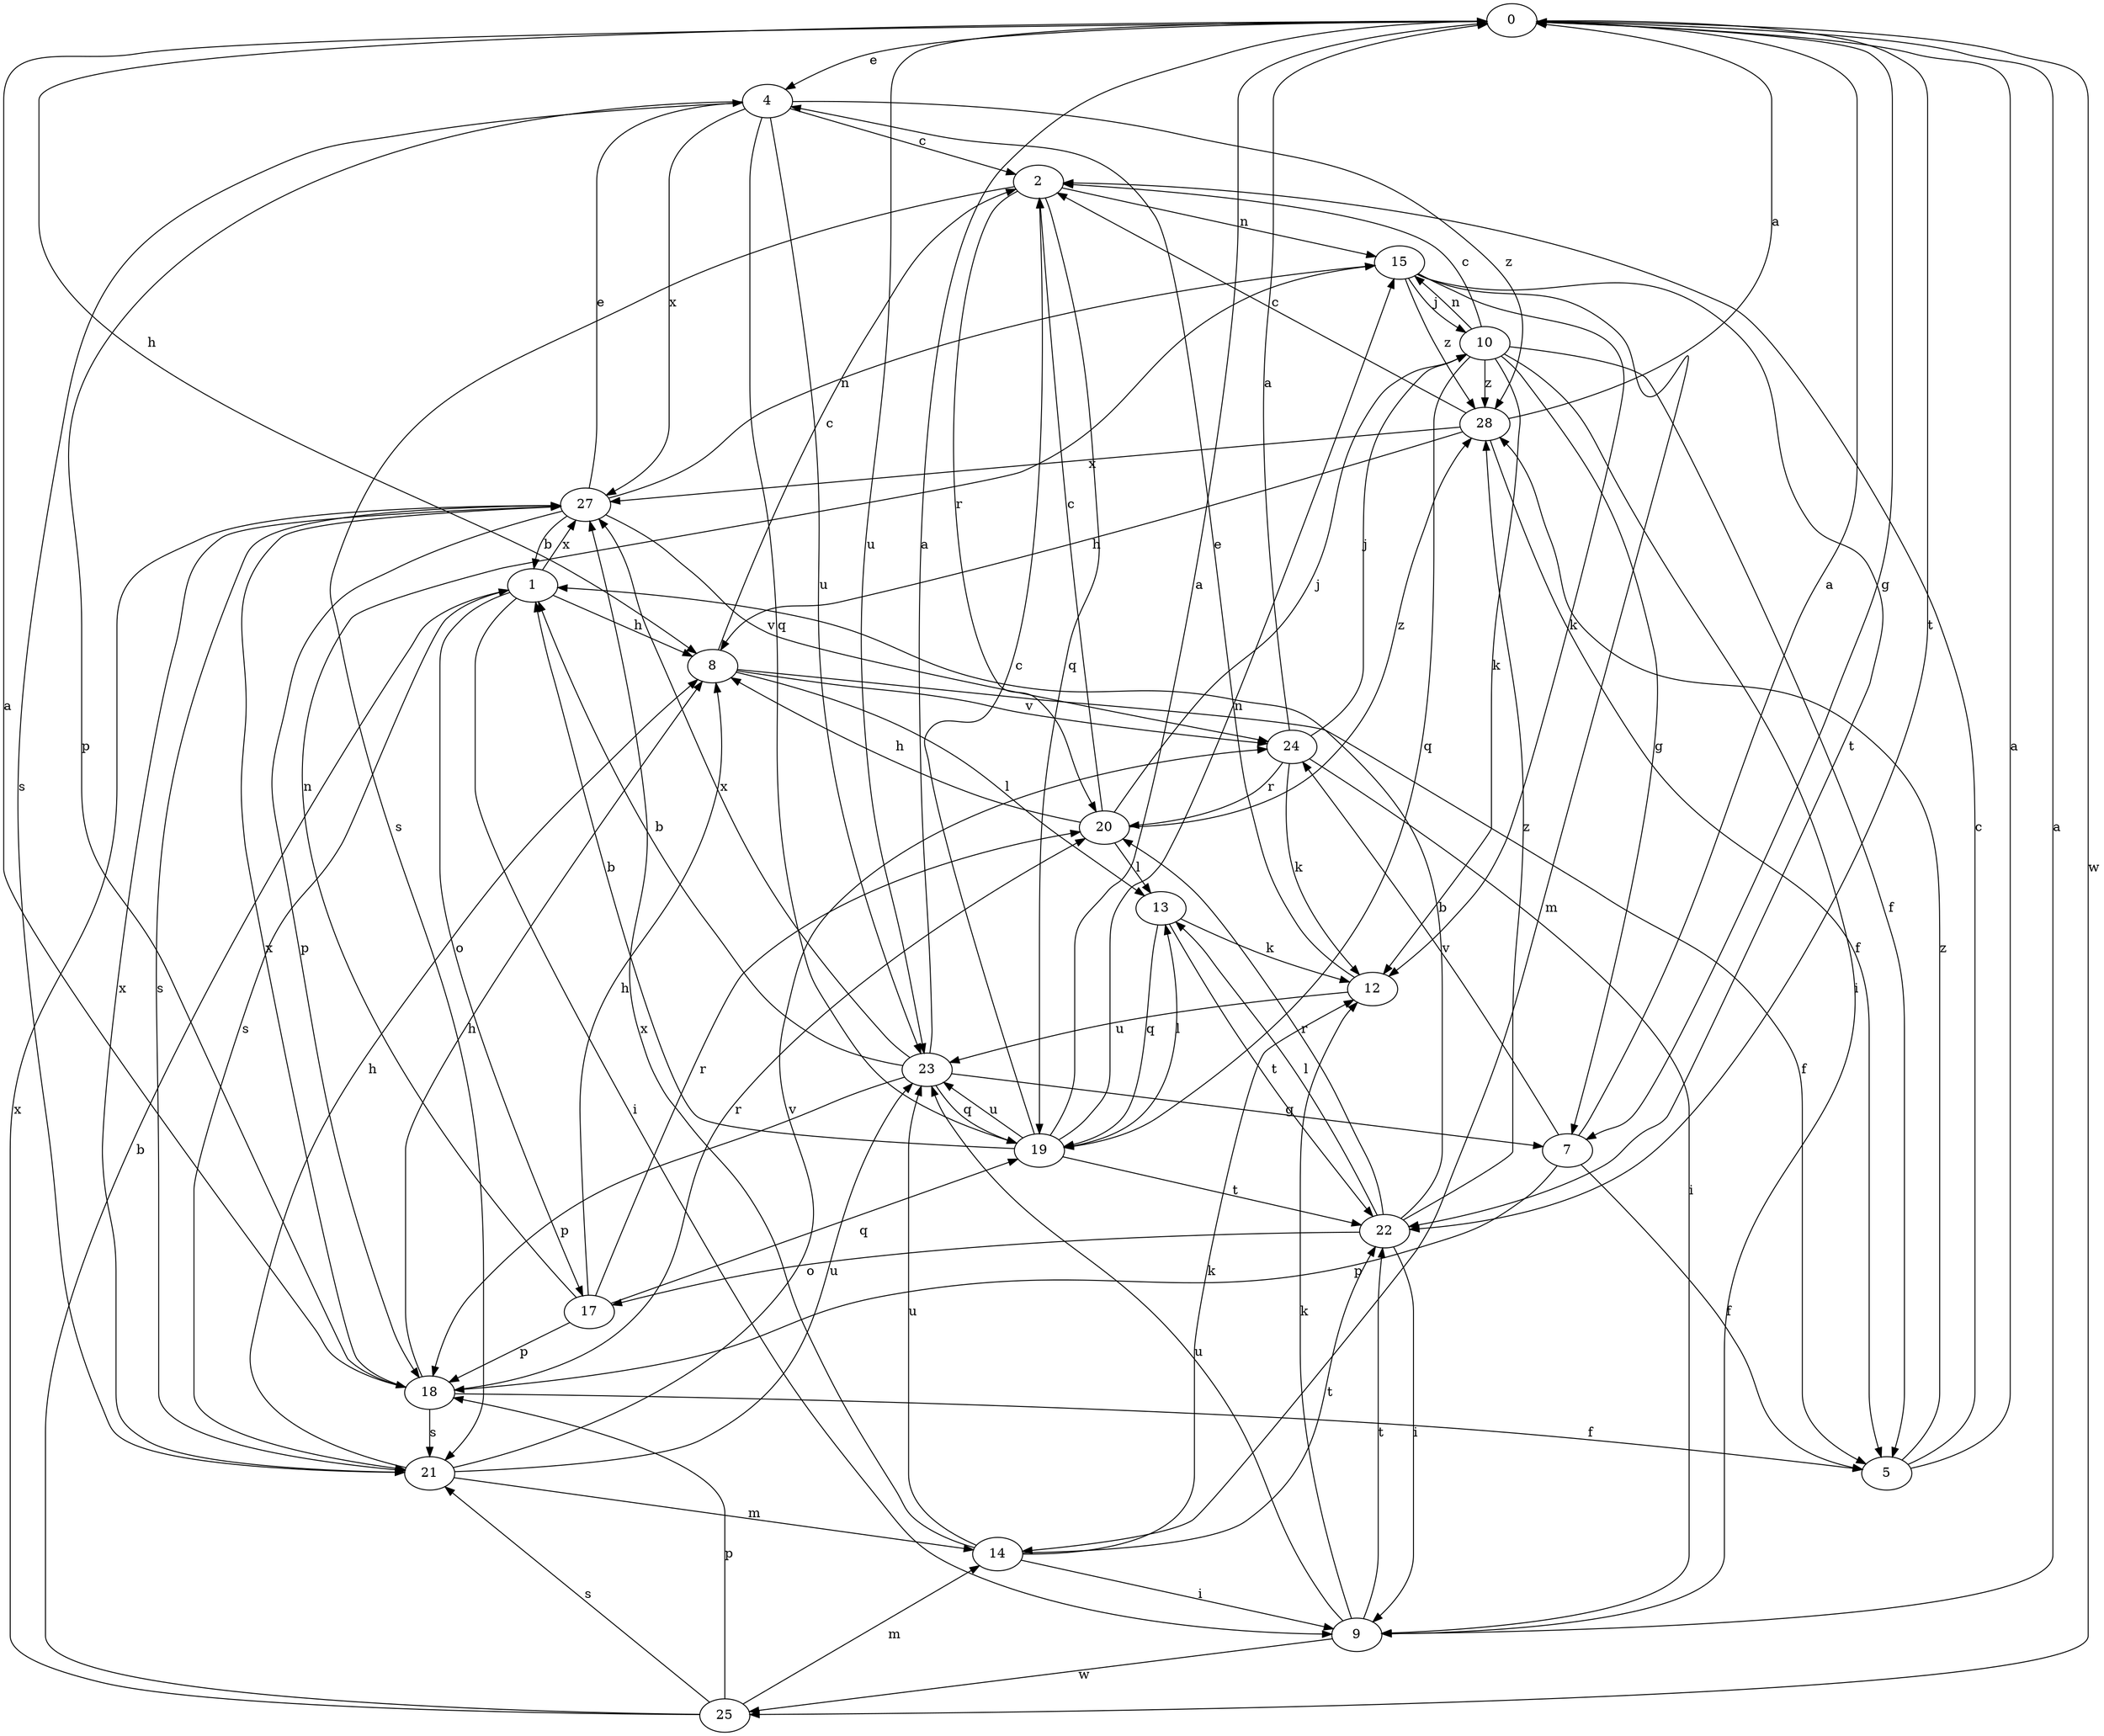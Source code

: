 strict digraph  {
0;
1;
2;
4;
5;
7;
8;
9;
10;
12;
13;
14;
15;
17;
18;
19;
20;
21;
22;
23;
24;
25;
27;
28;
0 -> 4  [label=e];
0 -> 7  [label=g];
0 -> 8  [label=h];
0 -> 22  [label=t];
0 -> 23  [label=u];
0 -> 25  [label=w];
1 -> 8  [label=h];
1 -> 9  [label=i];
1 -> 17  [label=o];
1 -> 21  [label=s];
1 -> 27  [label=x];
2 -> 15  [label=n];
2 -> 19  [label=q];
2 -> 20  [label=r];
2 -> 21  [label=s];
4 -> 2  [label=c];
4 -> 18  [label=p];
4 -> 19  [label=q];
4 -> 21  [label=s];
4 -> 23  [label=u];
4 -> 27  [label=x];
4 -> 28  [label=z];
5 -> 0  [label=a];
5 -> 2  [label=c];
5 -> 28  [label=z];
7 -> 0  [label=a];
7 -> 5  [label=f];
7 -> 18  [label=p];
7 -> 24  [label=v];
8 -> 2  [label=c];
8 -> 5  [label=f];
8 -> 13  [label=l];
8 -> 24  [label=v];
9 -> 0  [label=a];
9 -> 12  [label=k];
9 -> 22  [label=t];
9 -> 23  [label=u];
9 -> 25  [label=w];
10 -> 2  [label=c];
10 -> 5  [label=f];
10 -> 7  [label=g];
10 -> 9  [label=i];
10 -> 12  [label=k];
10 -> 15  [label=n];
10 -> 19  [label=q];
10 -> 28  [label=z];
12 -> 4  [label=e];
12 -> 23  [label=u];
13 -> 12  [label=k];
13 -> 19  [label=q];
13 -> 22  [label=t];
14 -> 9  [label=i];
14 -> 12  [label=k];
14 -> 22  [label=t];
14 -> 23  [label=u];
14 -> 27  [label=x];
15 -> 10  [label=j];
15 -> 12  [label=k];
15 -> 14  [label=m];
15 -> 22  [label=t];
15 -> 28  [label=z];
17 -> 8  [label=h];
17 -> 15  [label=n];
17 -> 18  [label=p];
17 -> 19  [label=q];
17 -> 20  [label=r];
18 -> 0  [label=a];
18 -> 5  [label=f];
18 -> 8  [label=h];
18 -> 20  [label=r];
18 -> 21  [label=s];
18 -> 27  [label=x];
19 -> 0  [label=a];
19 -> 1  [label=b];
19 -> 2  [label=c];
19 -> 13  [label=l];
19 -> 15  [label=n];
19 -> 22  [label=t];
19 -> 23  [label=u];
20 -> 2  [label=c];
20 -> 8  [label=h];
20 -> 10  [label=j];
20 -> 13  [label=l];
20 -> 28  [label=z];
21 -> 8  [label=h];
21 -> 14  [label=m];
21 -> 23  [label=u];
21 -> 24  [label=v];
21 -> 27  [label=x];
22 -> 1  [label=b];
22 -> 9  [label=i];
22 -> 13  [label=l];
22 -> 17  [label=o];
22 -> 20  [label=r];
22 -> 28  [label=z];
23 -> 0  [label=a];
23 -> 1  [label=b];
23 -> 7  [label=g];
23 -> 18  [label=p];
23 -> 19  [label=q];
23 -> 27  [label=x];
24 -> 0  [label=a];
24 -> 9  [label=i];
24 -> 10  [label=j];
24 -> 12  [label=k];
24 -> 20  [label=r];
25 -> 1  [label=b];
25 -> 14  [label=m];
25 -> 18  [label=p];
25 -> 21  [label=s];
25 -> 27  [label=x];
27 -> 1  [label=b];
27 -> 4  [label=e];
27 -> 15  [label=n];
27 -> 18  [label=p];
27 -> 21  [label=s];
27 -> 24  [label=v];
28 -> 0  [label=a];
28 -> 2  [label=c];
28 -> 5  [label=f];
28 -> 8  [label=h];
28 -> 27  [label=x];
}
